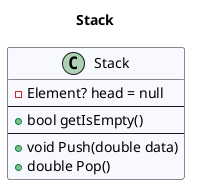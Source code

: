 @startuml Stack
title Stack
 class Stack #GhostWhite {
- Element? head = null
---
+ bool getIsEmpty()
---
+ void Push(double data)
+ double Pop()
}
@enduml
